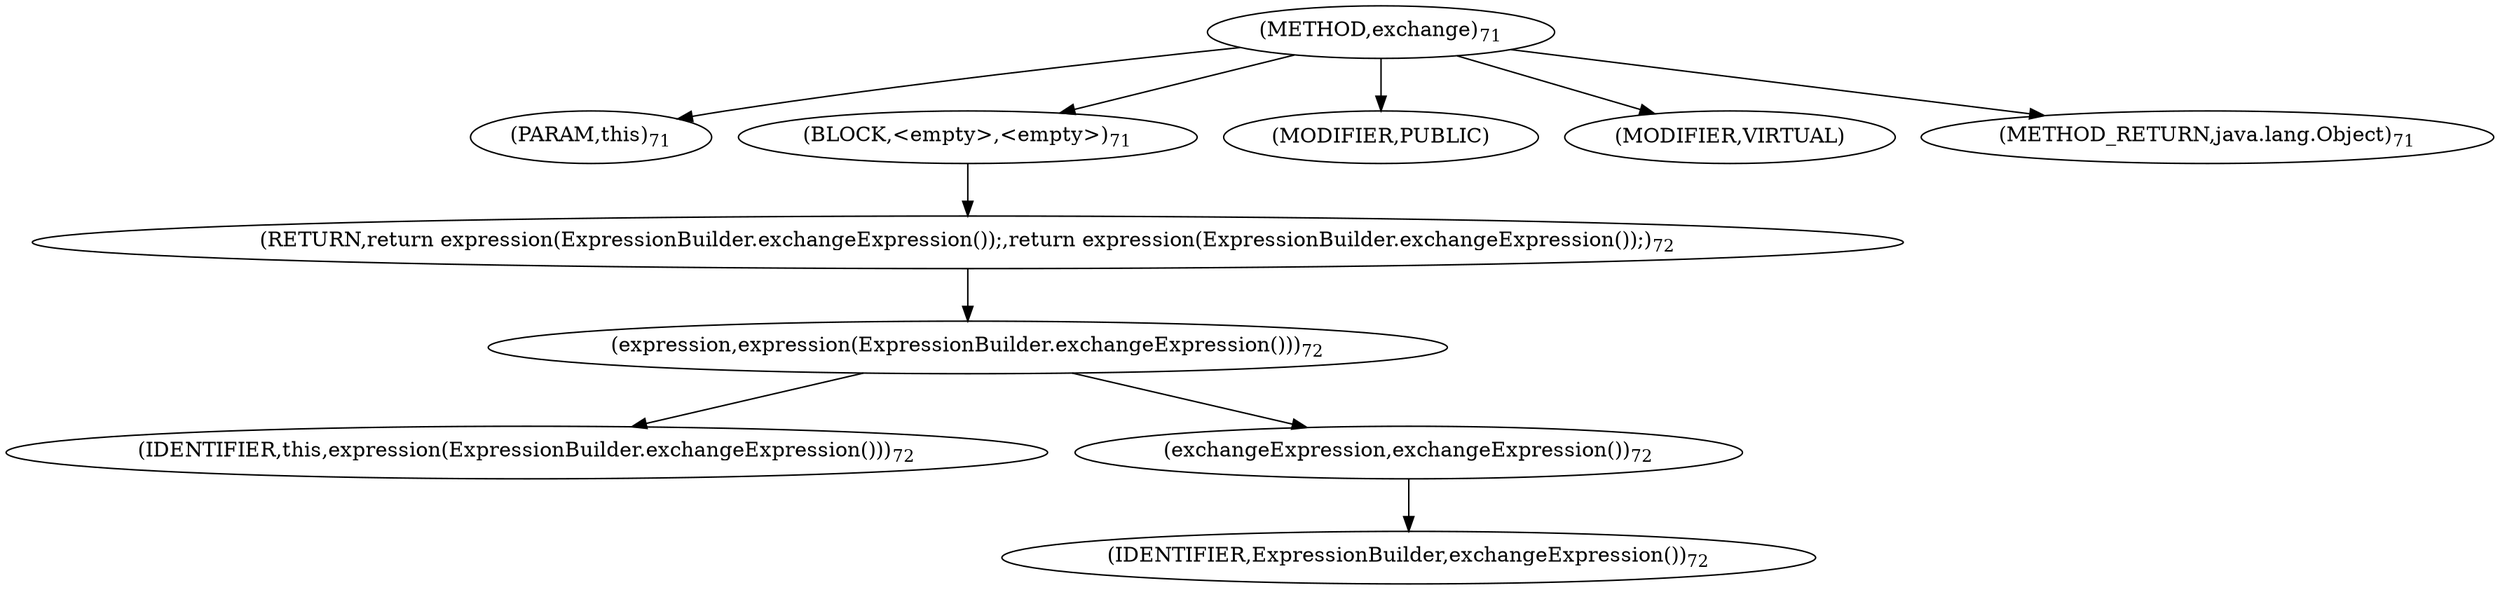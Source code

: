 digraph "exchange" {  
"206" [label = <(METHOD,exchange)<SUB>71</SUB>> ]
"12" [label = <(PARAM,this)<SUB>71</SUB>> ]
"207" [label = <(BLOCK,&lt;empty&gt;,&lt;empty&gt;)<SUB>71</SUB>> ]
"208" [label = <(RETURN,return expression(ExpressionBuilder.exchangeExpression());,return expression(ExpressionBuilder.exchangeExpression());)<SUB>72</SUB>> ]
"209" [label = <(expression,expression(ExpressionBuilder.exchangeExpression()))<SUB>72</SUB>> ]
"11" [label = <(IDENTIFIER,this,expression(ExpressionBuilder.exchangeExpression()))<SUB>72</SUB>> ]
"210" [label = <(exchangeExpression,exchangeExpression())<SUB>72</SUB>> ]
"211" [label = <(IDENTIFIER,ExpressionBuilder,exchangeExpression())<SUB>72</SUB>> ]
"212" [label = <(MODIFIER,PUBLIC)> ]
"213" [label = <(MODIFIER,VIRTUAL)> ]
"214" [label = <(METHOD_RETURN,java.lang.Object)<SUB>71</SUB>> ]
  "206" -> "12" 
  "206" -> "207" 
  "206" -> "212" 
  "206" -> "213" 
  "206" -> "214" 
  "207" -> "208" 
  "208" -> "209" 
  "209" -> "11" 
  "209" -> "210" 
  "210" -> "211" 
}

